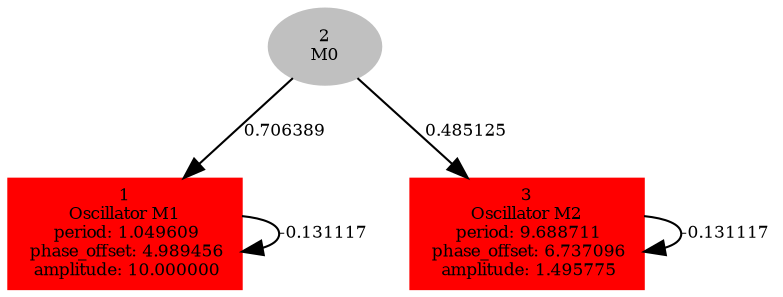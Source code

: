  digraph g{ forcelabels=true;
1 [label=<1<BR />Oscillator M1<BR /> period: 1.049609<BR /> phase_offset: 4.989456<BR /> amplitude: 10.000000>, shape=box,color=red,style=filled,fontsize=8];2[label=<2<BR/>M0>,color="grey",style=filled,fontsize=8];
3 [label=<3<BR />Oscillator M2<BR /> period: 9.688711<BR /> phase_offset: 6.737096<BR /> amplitude: 1.495775>, shape=box,color=red,style=filled,fontsize=8];1 -> 1[label="-0.131117 ",fontsize="8"];
2 -> 1[label="0.706389 ",fontsize="8"];
2 -> 3[label="0.485125 ",fontsize="8"];
3 -> 3[label="-0.131117 ",fontsize="8"];
 }
